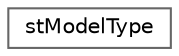 digraph "Graphical Class Hierarchy"
{
 // LATEX_PDF_SIZE
  bgcolor="transparent";
  edge [fontname=Helvetica,fontsize=10,labelfontname=Helvetica,labelfontsize=10];
  node [fontname=Helvetica,fontsize=10,shape=box,height=0.2,width=0.4];
  rankdir="LR";
  Node0 [id="Node000000",label="stModelType",height=0.2,width=0.4,color="grey40", fillcolor="white", style="filled",URL="$classst_model_type.html",tooltip="Structural domain type."];
}

